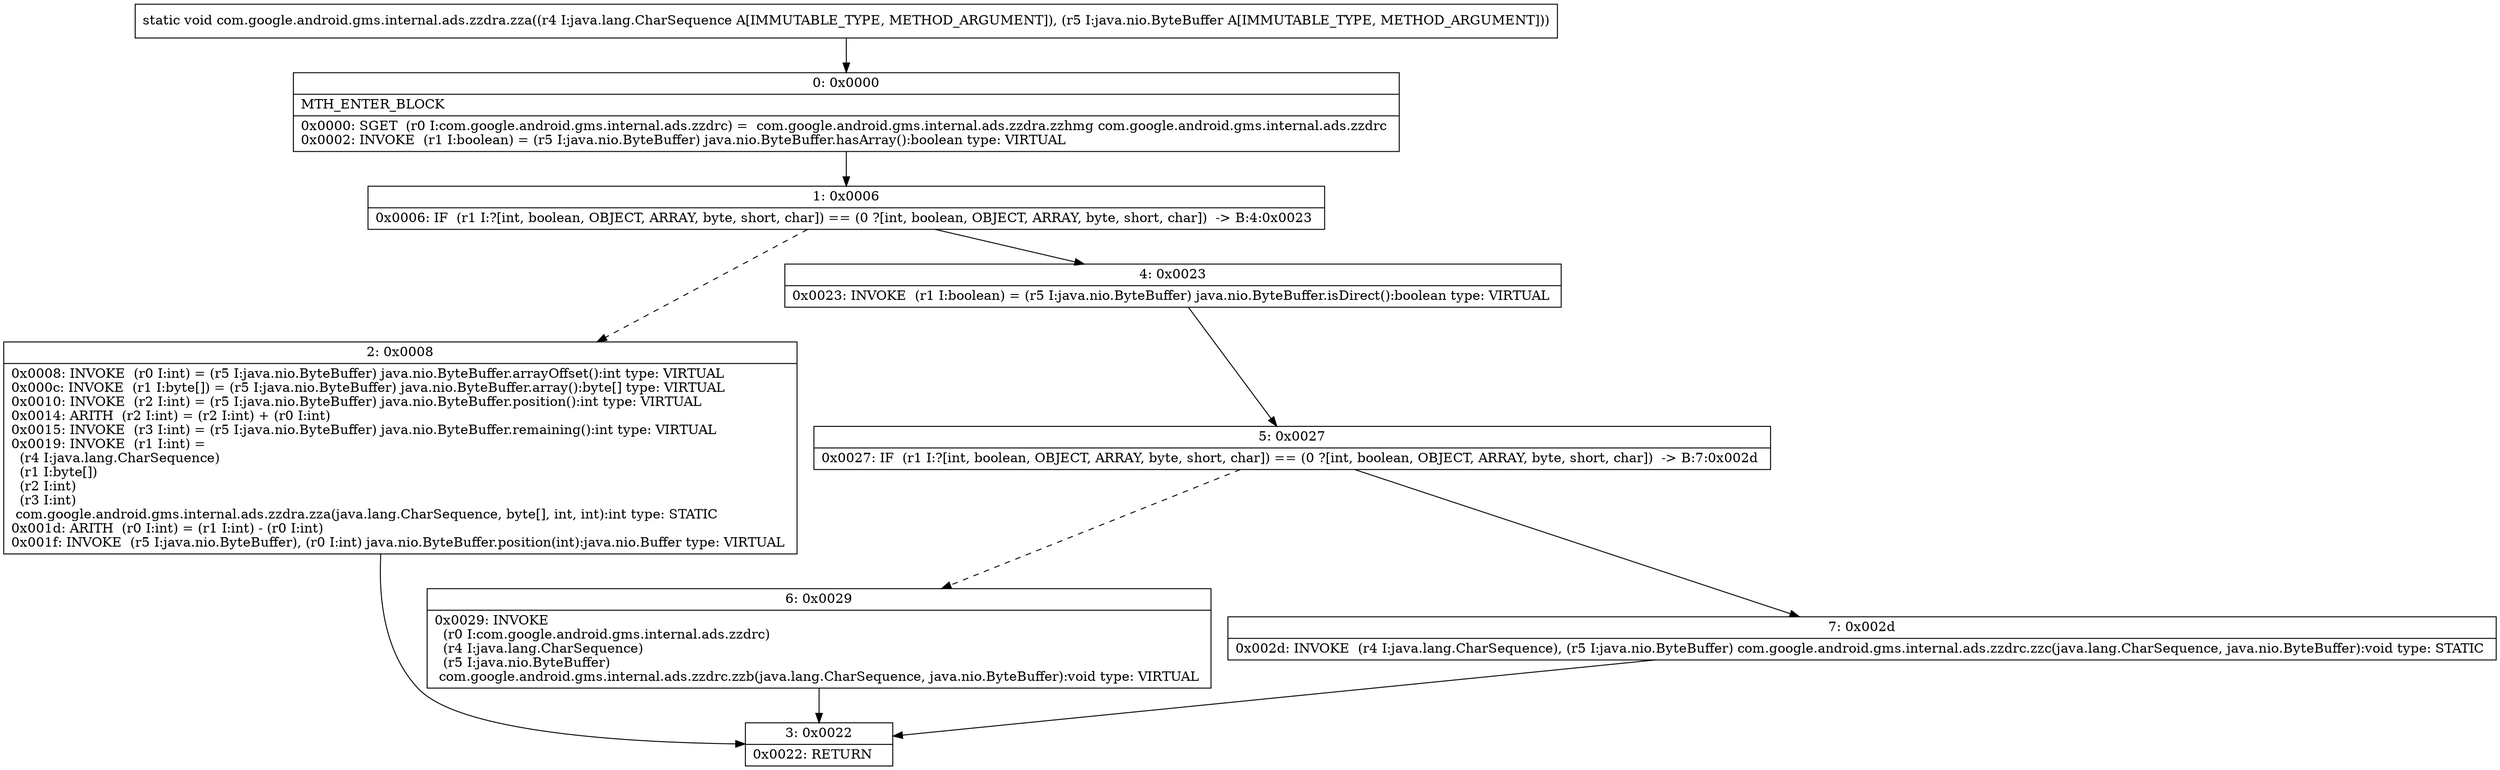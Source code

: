 digraph "CFG forcom.google.android.gms.internal.ads.zzdra.zza(Ljava\/lang\/CharSequence;Ljava\/nio\/ByteBuffer;)V" {
Node_0 [shape=record,label="{0\:\ 0x0000|MTH_ENTER_BLOCK\l|0x0000: SGET  (r0 I:com.google.android.gms.internal.ads.zzdrc) =  com.google.android.gms.internal.ads.zzdra.zzhmg com.google.android.gms.internal.ads.zzdrc \l0x0002: INVOKE  (r1 I:boolean) = (r5 I:java.nio.ByteBuffer) java.nio.ByteBuffer.hasArray():boolean type: VIRTUAL \l}"];
Node_1 [shape=record,label="{1\:\ 0x0006|0x0006: IF  (r1 I:?[int, boolean, OBJECT, ARRAY, byte, short, char]) == (0 ?[int, boolean, OBJECT, ARRAY, byte, short, char])  \-\> B:4:0x0023 \l}"];
Node_2 [shape=record,label="{2\:\ 0x0008|0x0008: INVOKE  (r0 I:int) = (r5 I:java.nio.ByteBuffer) java.nio.ByteBuffer.arrayOffset():int type: VIRTUAL \l0x000c: INVOKE  (r1 I:byte[]) = (r5 I:java.nio.ByteBuffer) java.nio.ByteBuffer.array():byte[] type: VIRTUAL \l0x0010: INVOKE  (r2 I:int) = (r5 I:java.nio.ByteBuffer) java.nio.ByteBuffer.position():int type: VIRTUAL \l0x0014: ARITH  (r2 I:int) = (r2 I:int) + (r0 I:int) \l0x0015: INVOKE  (r3 I:int) = (r5 I:java.nio.ByteBuffer) java.nio.ByteBuffer.remaining():int type: VIRTUAL \l0x0019: INVOKE  (r1 I:int) = \l  (r4 I:java.lang.CharSequence)\l  (r1 I:byte[])\l  (r2 I:int)\l  (r3 I:int)\l com.google.android.gms.internal.ads.zzdra.zza(java.lang.CharSequence, byte[], int, int):int type: STATIC \l0x001d: ARITH  (r0 I:int) = (r1 I:int) \- (r0 I:int) \l0x001f: INVOKE  (r5 I:java.nio.ByteBuffer), (r0 I:int) java.nio.ByteBuffer.position(int):java.nio.Buffer type: VIRTUAL \l}"];
Node_3 [shape=record,label="{3\:\ 0x0022|0x0022: RETURN   \l}"];
Node_4 [shape=record,label="{4\:\ 0x0023|0x0023: INVOKE  (r1 I:boolean) = (r5 I:java.nio.ByteBuffer) java.nio.ByteBuffer.isDirect():boolean type: VIRTUAL \l}"];
Node_5 [shape=record,label="{5\:\ 0x0027|0x0027: IF  (r1 I:?[int, boolean, OBJECT, ARRAY, byte, short, char]) == (0 ?[int, boolean, OBJECT, ARRAY, byte, short, char])  \-\> B:7:0x002d \l}"];
Node_6 [shape=record,label="{6\:\ 0x0029|0x0029: INVOKE  \l  (r0 I:com.google.android.gms.internal.ads.zzdrc)\l  (r4 I:java.lang.CharSequence)\l  (r5 I:java.nio.ByteBuffer)\l com.google.android.gms.internal.ads.zzdrc.zzb(java.lang.CharSequence, java.nio.ByteBuffer):void type: VIRTUAL \l}"];
Node_7 [shape=record,label="{7\:\ 0x002d|0x002d: INVOKE  (r4 I:java.lang.CharSequence), (r5 I:java.nio.ByteBuffer) com.google.android.gms.internal.ads.zzdrc.zzc(java.lang.CharSequence, java.nio.ByteBuffer):void type: STATIC \l}"];
MethodNode[shape=record,label="{static void com.google.android.gms.internal.ads.zzdra.zza((r4 I:java.lang.CharSequence A[IMMUTABLE_TYPE, METHOD_ARGUMENT]), (r5 I:java.nio.ByteBuffer A[IMMUTABLE_TYPE, METHOD_ARGUMENT])) }"];
MethodNode -> Node_0;
Node_0 -> Node_1;
Node_1 -> Node_2[style=dashed];
Node_1 -> Node_4;
Node_2 -> Node_3;
Node_4 -> Node_5;
Node_5 -> Node_6[style=dashed];
Node_5 -> Node_7;
Node_6 -> Node_3;
Node_7 -> Node_3;
}

